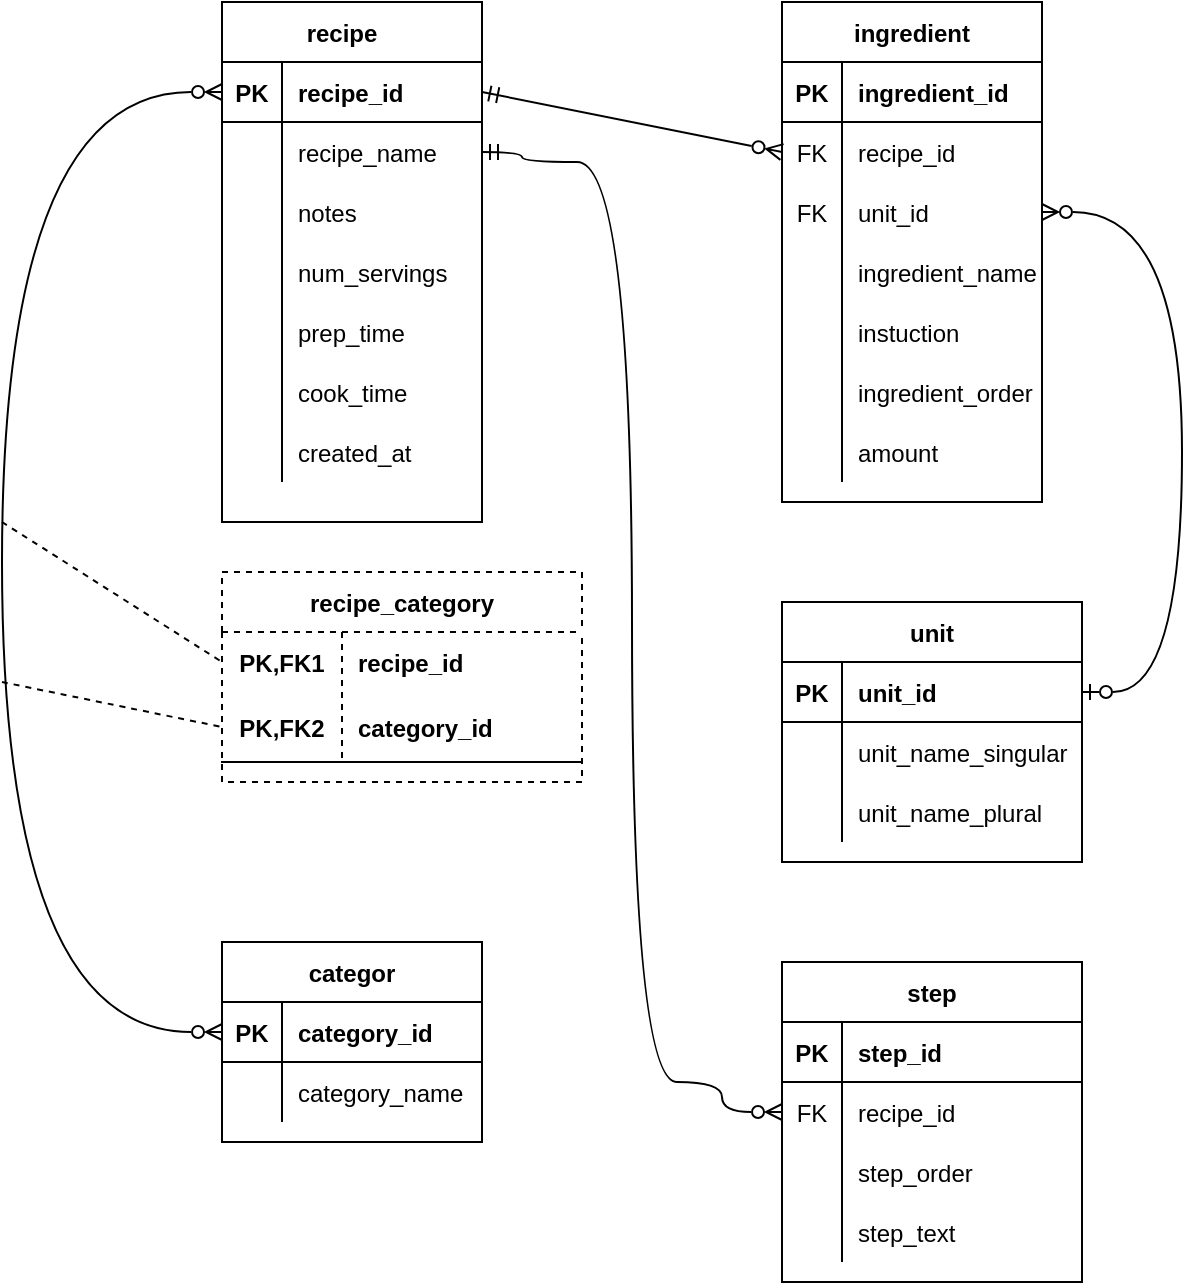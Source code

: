 <mxfile version="20.3.0" type="device"><diagram id="dU0lxARZVazxRsTXOia1" name="Page-1"><mxGraphModel dx="1038" dy="641" grid="1" gridSize="10" guides="1" tooltips="1" connect="1" arrows="1" fold="1" page="1" pageScale="1" pageWidth="850" pageHeight="1100" math="0" shadow="0"><root><mxCell id="0"/><mxCell id="1" parent="0"/><mxCell id="MQSesI9FC2QJGYyDZC7R-1" value="recipe   " style="shape=table;startSize=30;container=1;collapsible=1;childLayout=tableLayout;fixedRows=1;rowLines=0;fontStyle=1;align=center;resizeLast=1;" vertex="1" parent="1"><mxGeometry x="180" y="80" width="130" height="260" as="geometry"/></mxCell><mxCell id="MQSesI9FC2QJGYyDZC7R-2" value="" style="shape=tableRow;horizontal=0;startSize=0;swimlaneHead=0;swimlaneBody=0;fillColor=none;collapsible=0;dropTarget=0;points=[[0,0.5],[1,0.5]];portConstraint=eastwest;top=0;left=0;right=0;bottom=1;" vertex="1" parent="MQSesI9FC2QJGYyDZC7R-1"><mxGeometry y="30" width="130" height="30" as="geometry"/></mxCell><mxCell id="MQSesI9FC2QJGYyDZC7R-3" value="PK" style="shape=partialRectangle;connectable=0;fillColor=none;top=0;left=0;bottom=0;right=0;fontStyle=1;overflow=hidden;" vertex="1" parent="MQSesI9FC2QJGYyDZC7R-2"><mxGeometry width="30" height="30" as="geometry"><mxRectangle width="30" height="30" as="alternateBounds"/></mxGeometry></mxCell><mxCell id="MQSesI9FC2QJGYyDZC7R-4" value="recipe_id" style="shape=partialRectangle;connectable=0;fillColor=none;top=0;left=0;bottom=0;right=0;align=left;spacingLeft=6;fontStyle=1;overflow=hidden;" vertex="1" parent="MQSesI9FC2QJGYyDZC7R-2"><mxGeometry x="30" width="100" height="30" as="geometry"><mxRectangle width="100" height="30" as="alternateBounds"/></mxGeometry></mxCell><mxCell id="MQSesI9FC2QJGYyDZC7R-5" value="" style="shape=tableRow;horizontal=0;startSize=0;swimlaneHead=0;swimlaneBody=0;fillColor=none;collapsible=0;dropTarget=0;points=[[0,0.5],[1,0.5]];portConstraint=eastwest;top=0;left=0;right=0;bottom=0;" vertex="1" parent="MQSesI9FC2QJGYyDZC7R-1"><mxGeometry y="60" width="130" height="30" as="geometry"/></mxCell><mxCell id="MQSesI9FC2QJGYyDZC7R-6" value="" style="shape=partialRectangle;connectable=0;fillColor=none;top=0;left=0;bottom=0;right=0;editable=1;overflow=hidden;" vertex="1" parent="MQSesI9FC2QJGYyDZC7R-5"><mxGeometry width="30" height="30" as="geometry"><mxRectangle width="30" height="30" as="alternateBounds"/></mxGeometry></mxCell><mxCell id="MQSesI9FC2QJGYyDZC7R-7" value="recipe_name" style="shape=partialRectangle;connectable=0;fillColor=none;top=0;left=0;bottom=0;right=0;align=left;spacingLeft=6;overflow=hidden;" vertex="1" parent="MQSesI9FC2QJGYyDZC7R-5"><mxGeometry x="30" width="100" height="30" as="geometry"><mxRectangle width="100" height="30" as="alternateBounds"/></mxGeometry></mxCell><mxCell id="MQSesI9FC2QJGYyDZC7R-8" value="" style="shape=tableRow;horizontal=0;startSize=0;swimlaneHead=0;swimlaneBody=0;fillColor=none;collapsible=0;dropTarget=0;points=[[0,0.5],[1,0.5]];portConstraint=eastwest;top=0;left=0;right=0;bottom=0;" vertex="1" parent="MQSesI9FC2QJGYyDZC7R-1"><mxGeometry y="90" width="130" height="30" as="geometry"/></mxCell><mxCell id="MQSesI9FC2QJGYyDZC7R-9" value="" style="shape=partialRectangle;connectable=0;fillColor=none;top=0;left=0;bottom=0;right=0;editable=1;overflow=hidden;" vertex="1" parent="MQSesI9FC2QJGYyDZC7R-8"><mxGeometry width="30" height="30" as="geometry"><mxRectangle width="30" height="30" as="alternateBounds"/></mxGeometry></mxCell><mxCell id="MQSesI9FC2QJGYyDZC7R-10" value="notes" style="shape=partialRectangle;connectable=0;fillColor=none;top=0;left=0;bottom=0;right=0;align=left;spacingLeft=6;overflow=hidden;" vertex="1" parent="MQSesI9FC2QJGYyDZC7R-8"><mxGeometry x="30" width="100" height="30" as="geometry"><mxRectangle width="100" height="30" as="alternateBounds"/></mxGeometry></mxCell><mxCell id="MQSesI9FC2QJGYyDZC7R-11" value="" style="shape=tableRow;horizontal=0;startSize=0;swimlaneHead=0;swimlaneBody=0;fillColor=none;collapsible=0;dropTarget=0;points=[[0,0.5],[1,0.5]];portConstraint=eastwest;top=0;left=0;right=0;bottom=0;" vertex="1" parent="MQSesI9FC2QJGYyDZC7R-1"><mxGeometry y="120" width="130" height="30" as="geometry"/></mxCell><mxCell id="MQSesI9FC2QJGYyDZC7R-12" value="" style="shape=partialRectangle;connectable=0;fillColor=none;top=0;left=0;bottom=0;right=0;editable=1;overflow=hidden;" vertex="1" parent="MQSesI9FC2QJGYyDZC7R-11"><mxGeometry width="30" height="30" as="geometry"><mxRectangle width="30" height="30" as="alternateBounds"/></mxGeometry></mxCell><mxCell id="MQSesI9FC2QJGYyDZC7R-13" value="num_servings" style="shape=partialRectangle;connectable=0;fillColor=none;top=0;left=0;bottom=0;right=0;align=left;spacingLeft=6;overflow=hidden;" vertex="1" parent="MQSesI9FC2QJGYyDZC7R-11"><mxGeometry x="30" width="100" height="30" as="geometry"><mxRectangle width="100" height="30" as="alternateBounds"/></mxGeometry></mxCell><mxCell id="MQSesI9FC2QJGYyDZC7R-14" style="shape=tableRow;horizontal=0;startSize=0;swimlaneHead=0;swimlaneBody=0;fillColor=none;collapsible=0;dropTarget=0;points=[[0,0.5],[1,0.5]];portConstraint=eastwest;top=0;left=0;right=0;bottom=0;" vertex="1" parent="MQSesI9FC2QJGYyDZC7R-1"><mxGeometry y="150" width="130" height="30" as="geometry"/></mxCell><mxCell id="MQSesI9FC2QJGYyDZC7R-15" style="shape=partialRectangle;connectable=0;fillColor=none;top=0;left=0;bottom=0;right=0;editable=1;overflow=hidden;" vertex="1" parent="MQSesI9FC2QJGYyDZC7R-14"><mxGeometry width="30" height="30" as="geometry"><mxRectangle width="30" height="30" as="alternateBounds"/></mxGeometry></mxCell><mxCell id="MQSesI9FC2QJGYyDZC7R-16" value="prep_time" style="shape=partialRectangle;connectable=0;fillColor=none;top=0;left=0;bottom=0;right=0;align=left;spacingLeft=6;overflow=hidden;" vertex="1" parent="MQSesI9FC2QJGYyDZC7R-14"><mxGeometry x="30" width="100" height="30" as="geometry"><mxRectangle width="100" height="30" as="alternateBounds"/></mxGeometry></mxCell><mxCell id="MQSesI9FC2QJGYyDZC7R-17" style="shape=tableRow;horizontal=0;startSize=0;swimlaneHead=0;swimlaneBody=0;fillColor=none;collapsible=0;dropTarget=0;points=[[0,0.5],[1,0.5]];portConstraint=eastwest;top=0;left=0;right=0;bottom=0;" vertex="1" parent="MQSesI9FC2QJGYyDZC7R-1"><mxGeometry y="180" width="130" height="30" as="geometry"/></mxCell><mxCell id="MQSesI9FC2QJGYyDZC7R-18" style="shape=partialRectangle;connectable=0;fillColor=none;top=0;left=0;bottom=0;right=0;editable=1;overflow=hidden;" vertex="1" parent="MQSesI9FC2QJGYyDZC7R-17"><mxGeometry width="30" height="30" as="geometry"><mxRectangle width="30" height="30" as="alternateBounds"/></mxGeometry></mxCell><mxCell id="MQSesI9FC2QJGYyDZC7R-19" value="cook_time" style="shape=partialRectangle;connectable=0;fillColor=none;top=0;left=0;bottom=0;right=0;align=left;spacingLeft=6;overflow=hidden;" vertex="1" parent="MQSesI9FC2QJGYyDZC7R-17"><mxGeometry x="30" width="100" height="30" as="geometry"><mxRectangle width="100" height="30" as="alternateBounds"/></mxGeometry></mxCell><mxCell id="MQSesI9FC2QJGYyDZC7R-20" style="shape=tableRow;horizontal=0;startSize=0;swimlaneHead=0;swimlaneBody=0;fillColor=none;collapsible=0;dropTarget=0;points=[[0,0.5],[1,0.5]];portConstraint=eastwest;top=0;left=0;right=0;bottom=0;" vertex="1" parent="MQSesI9FC2QJGYyDZC7R-1"><mxGeometry y="210" width="130" height="30" as="geometry"/></mxCell><mxCell id="MQSesI9FC2QJGYyDZC7R-21" style="shape=partialRectangle;connectable=0;fillColor=none;top=0;left=0;bottom=0;right=0;editable=1;overflow=hidden;" vertex="1" parent="MQSesI9FC2QJGYyDZC7R-20"><mxGeometry width="30" height="30" as="geometry"><mxRectangle width="30" height="30" as="alternateBounds"/></mxGeometry></mxCell><mxCell id="MQSesI9FC2QJGYyDZC7R-22" value="created_at" style="shape=partialRectangle;connectable=0;fillColor=none;top=0;left=0;bottom=0;right=0;align=left;spacingLeft=6;overflow=hidden;" vertex="1" parent="MQSesI9FC2QJGYyDZC7R-20"><mxGeometry x="30" width="100" height="30" as="geometry"><mxRectangle width="100" height="30" as="alternateBounds"/></mxGeometry></mxCell><mxCell id="MQSesI9FC2QJGYyDZC7R-23" value="ingredient" style="shape=table;startSize=30;container=1;collapsible=1;childLayout=tableLayout;fixedRows=1;rowLines=0;fontStyle=1;align=center;resizeLast=1;" vertex="1" parent="1"><mxGeometry x="460" y="80" width="130" height="250" as="geometry"/></mxCell><mxCell id="MQSesI9FC2QJGYyDZC7R-24" value="" style="shape=tableRow;horizontal=0;startSize=0;swimlaneHead=0;swimlaneBody=0;fillColor=none;collapsible=0;dropTarget=0;points=[[0,0.5],[1,0.5]];portConstraint=eastwest;top=0;left=0;right=0;bottom=1;" vertex="1" parent="MQSesI9FC2QJGYyDZC7R-23"><mxGeometry y="30" width="130" height="30" as="geometry"/></mxCell><mxCell id="MQSesI9FC2QJGYyDZC7R-25" value="PK" style="shape=partialRectangle;connectable=0;fillColor=none;top=0;left=0;bottom=0;right=0;fontStyle=1;overflow=hidden;" vertex="1" parent="MQSesI9FC2QJGYyDZC7R-24"><mxGeometry width="30" height="30" as="geometry"><mxRectangle width="30" height="30" as="alternateBounds"/></mxGeometry></mxCell><mxCell id="MQSesI9FC2QJGYyDZC7R-26" value="ingredient_id" style="shape=partialRectangle;connectable=0;fillColor=none;top=0;left=0;bottom=0;right=0;align=left;spacingLeft=6;fontStyle=1;overflow=hidden;" vertex="1" parent="MQSesI9FC2QJGYyDZC7R-24"><mxGeometry x="30" width="100" height="30" as="geometry"><mxRectangle width="100" height="30" as="alternateBounds"/></mxGeometry></mxCell><mxCell id="MQSesI9FC2QJGYyDZC7R-27" value="" style="shape=tableRow;horizontal=0;startSize=0;swimlaneHead=0;swimlaneBody=0;fillColor=none;collapsible=0;dropTarget=0;points=[[0,0.5],[1,0.5]];portConstraint=eastwest;top=0;left=0;right=0;bottom=0;" vertex="1" parent="MQSesI9FC2QJGYyDZC7R-23"><mxGeometry y="60" width="130" height="30" as="geometry"/></mxCell><mxCell id="MQSesI9FC2QJGYyDZC7R-28" value="FK" style="shape=partialRectangle;connectable=0;fillColor=none;top=0;left=0;bottom=0;right=0;editable=1;overflow=hidden;" vertex="1" parent="MQSesI9FC2QJGYyDZC7R-27"><mxGeometry width="30" height="30" as="geometry"><mxRectangle width="30" height="30" as="alternateBounds"/></mxGeometry></mxCell><mxCell id="MQSesI9FC2QJGYyDZC7R-29" value="recipe_id" style="shape=partialRectangle;connectable=0;fillColor=none;top=0;left=0;bottom=0;right=0;align=left;spacingLeft=6;overflow=hidden;" vertex="1" parent="MQSesI9FC2QJGYyDZC7R-27"><mxGeometry x="30" width="100" height="30" as="geometry"><mxRectangle width="100" height="30" as="alternateBounds"/></mxGeometry></mxCell><mxCell id="MQSesI9FC2QJGYyDZC7R-30" value="" style="shape=tableRow;horizontal=0;startSize=0;swimlaneHead=0;swimlaneBody=0;fillColor=none;collapsible=0;dropTarget=0;points=[[0,0.5],[1,0.5]];portConstraint=eastwest;top=0;left=0;right=0;bottom=0;" vertex="1" parent="MQSesI9FC2QJGYyDZC7R-23"><mxGeometry y="90" width="130" height="30" as="geometry"/></mxCell><mxCell id="MQSesI9FC2QJGYyDZC7R-31" value="FK" style="shape=partialRectangle;connectable=0;fillColor=none;top=0;left=0;bottom=0;right=0;editable=1;overflow=hidden;" vertex="1" parent="MQSesI9FC2QJGYyDZC7R-30"><mxGeometry width="30" height="30" as="geometry"><mxRectangle width="30" height="30" as="alternateBounds"/></mxGeometry></mxCell><mxCell id="MQSesI9FC2QJGYyDZC7R-32" value="unit_id" style="shape=partialRectangle;connectable=0;fillColor=none;top=0;left=0;bottom=0;right=0;align=left;spacingLeft=6;overflow=hidden;" vertex="1" parent="MQSesI9FC2QJGYyDZC7R-30"><mxGeometry x="30" width="100" height="30" as="geometry"><mxRectangle width="100" height="30" as="alternateBounds"/></mxGeometry></mxCell><mxCell id="MQSesI9FC2QJGYyDZC7R-33" value="" style="shape=tableRow;horizontal=0;startSize=0;swimlaneHead=0;swimlaneBody=0;fillColor=none;collapsible=0;dropTarget=0;points=[[0,0.5],[1,0.5]];portConstraint=eastwest;top=0;left=0;right=0;bottom=0;" vertex="1" parent="MQSesI9FC2QJGYyDZC7R-23"><mxGeometry y="120" width="130" height="30" as="geometry"/></mxCell><mxCell id="MQSesI9FC2QJGYyDZC7R-34" value="" style="shape=partialRectangle;connectable=0;fillColor=none;top=0;left=0;bottom=0;right=0;editable=1;overflow=hidden;" vertex="1" parent="MQSesI9FC2QJGYyDZC7R-33"><mxGeometry width="30" height="30" as="geometry"><mxRectangle width="30" height="30" as="alternateBounds"/></mxGeometry></mxCell><mxCell id="MQSesI9FC2QJGYyDZC7R-35" value="ingredient_name" style="shape=partialRectangle;connectable=0;fillColor=none;top=0;left=0;bottom=0;right=0;align=left;spacingLeft=6;overflow=hidden;" vertex="1" parent="MQSesI9FC2QJGYyDZC7R-33"><mxGeometry x="30" width="100" height="30" as="geometry"><mxRectangle width="100" height="30" as="alternateBounds"/></mxGeometry></mxCell><mxCell id="MQSesI9FC2QJGYyDZC7R-42" style="shape=tableRow;horizontal=0;startSize=0;swimlaneHead=0;swimlaneBody=0;fillColor=none;collapsible=0;dropTarget=0;points=[[0,0.5],[1,0.5]];portConstraint=eastwest;top=0;left=0;right=0;bottom=0;" vertex="1" parent="MQSesI9FC2QJGYyDZC7R-23"><mxGeometry y="150" width="130" height="30" as="geometry"/></mxCell><mxCell id="MQSesI9FC2QJGYyDZC7R-43" style="shape=partialRectangle;connectable=0;fillColor=none;top=0;left=0;bottom=0;right=0;editable=1;overflow=hidden;" vertex="1" parent="MQSesI9FC2QJGYyDZC7R-42"><mxGeometry width="30" height="30" as="geometry"><mxRectangle width="30" height="30" as="alternateBounds"/></mxGeometry></mxCell><mxCell id="MQSesI9FC2QJGYyDZC7R-44" value="instuction" style="shape=partialRectangle;connectable=0;fillColor=none;top=0;left=0;bottom=0;right=0;align=left;spacingLeft=6;overflow=hidden;" vertex="1" parent="MQSesI9FC2QJGYyDZC7R-42"><mxGeometry x="30" width="100" height="30" as="geometry"><mxRectangle width="100" height="30" as="alternateBounds"/></mxGeometry></mxCell><mxCell id="MQSesI9FC2QJGYyDZC7R-39" style="shape=tableRow;horizontal=0;startSize=0;swimlaneHead=0;swimlaneBody=0;fillColor=none;collapsible=0;dropTarget=0;points=[[0,0.5],[1,0.5]];portConstraint=eastwest;top=0;left=0;right=0;bottom=0;" vertex="1" parent="MQSesI9FC2QJGYyDZC7R-23"><mxGeometry y="180" width="130" height="30" as="geometry"/></mxCell><mxCell id="MQSesI9FC2QJGYyDZC7R-40" style="shape=partialRectangle;connectable=0;fillColor=none;top=0;left=0;bottom=0;right=0;editable=1;overflow=hidden;" vertex="1" parent="MQSesI9FC2QJGYyDZC7R-39"><mxGeometry width="30" height="30" as="geometry"><mxRectangle width="30" height="30" as="alternateBounds"/></mxGeometry></mxCell><mxCell id="MQSesI9FC2QJGYyDZC7R-41" value="ingredient_order" style="shape=partialRectangle;connectable=0;fillColor=none;top=0;left=0;bottom=0;right=0;align=left;spacingLeft=6;overflow=hidden;" vertex="1" parent="MQSesI9FC2QJGYyDZC7R-39"><mxGeometry x="30" width="100" height="30" as="geometry"><mxRectangle width="100" height="30" as="alternateBounds"/></mxGeometry></mxCell><mxCell id="MQSesI9FC2QJGYyDZC7R-36" style="shape=tableRow;horizontal=0;startSize=0;swimlaneHead=0;swimlaneBody=0;fillColor=none;collapsible=0;dropTarget=0;points=[[0,0.5],[1,0.5]];portConstraint=eastwest;top=0;left=0;right=0;bottom=0;" vertex="1" parent="MQSesI9FC2QJGYyDZC7R-23"><mxGeometry y="210" width="130" height="30" as="geometry"/></mxCell><mxCell id="MQSesI9FC2QJGYyDZC7R-37" style="shape=partialRectangle;connectable=0;fillColor=none;top=0;left=0;bottom=0;right=0;editable=1;overflow=hidden;" vertex="1" parent="MQSesI9FC2QJGYyDZC7R-36"><mxGeometry width="30" height="30" as="geometry"><mxRectangle width="30" height="30" as="alternateBounds"/></mxGeometry></mxCell><mxCell id="MQSesI9FC2QJGYyDZC7R-38" value="amount" style="shape=partialRectangle;connectable=0;fillColor=none;top=0;left=0;bottom=0;right=0;align=left;spacingLeft=6;overflow=hidden;" vertex="1" parent="MQSesI9FC2QJGYyDZC7R-36"><mxGeometry x="30" width="100" height="30" as="geometry"><mxRectangle width="100" height="30" as="alternateBounds"/></mxGeometry></mxCell><mxCell id="MQSesI9FC2QJGYyDZC7R-45" value="unit" style="shape=table;startSize=30;container=1;collapsible=1;childLayout=tableLayout;fixedRows=1;rowLines=0;fontStyle=1;align=center;resizeLast=1;" vertex="1" parent="1"><mxGeometry x="460" y="380" width="150" height="130" as="geometry"/></mxCell><mxCell id="MQSesI9FC2QJGYyDZC7R-46" value="" style="shape=tableRow;horizontal=0;startSize=0;swimlaneHead=0;swimlaneBody=0;fillColor=none;collapsible=0;dropTarget=0;points=[[0,0.5],[1,0.5]];portConstraint=eastwest;top=0;left=0;right=0;bottom=1;" vertex="1" parent="MQSesI9FC2QJGYyDZC7R-45"><mxGeometry y="30" width="150" height="30" as="geometry"/></mxCell><mxCell id="MQSesI9FC2QJGYyDZC7R-47" value="PK" style="shape=partialRectangle;connectable=0;fillColor=none;top=0;left=0;bottom=0;right=0;fontStyle=1;overflow=hidden;" vertex="1" parent="MQSesI9FC2QJGYyDZC7R-46"><mxGeometry width="30" height="30" as="geometry"><mxRectangle width="30" height="30" as="alternateBounds"/></mxGeometry></mxCell><mxCell id="MQSesI9FC2QJGYyDZC7R-48" value="unit_id" style="shape=partialRectangle;connectable=0;fillColor=none;top=0;left=0;bottom=0;right=0;align=left;spacingLeft=6;fontStyle=1;overflow=hidden;" vertex="1" parent="MQSesI9FC2QJGYyDZC7R-46"><mxGeometry x="30" width="120" height="30" as="geometry"><mxRectangle width="120" height="30" as="alternateBounds"/></mxGeometry></mxCell><mxCell id="MQSesI9FC2QJGYyDZC7R-49" value="" style="shape=tableRow;horizontal=0;startSize=0;swimlaneHead=0;swimlaneBody=0;fillColor=none;collapsible=0;dropTarget=0;points=[[0,0.5],[1,0.5]];portConstraint=eastwest;top=0;left=0;right=0;bottom=0;" vertex="1" parent="MQSesI9FC2QJGYyDZC7R-45"><mxGeometry y="60" width="150" height="30" as="geometry"/></mxCell><mxCell id="MQSesI9FC2QJGYyDZC7R-50" value="" style="shape=partialRectangle;connectable=0;fillColor=none;top=0;left=0;bottom=0;right=0;editable=1;overflow=hidden;" vertex="1" parent="MQSesI9FC2QJGYyDZC7R-49"><mxGeometry width="30" height="30" as="geometry"><mxRectangle width="30" height="30" as="alternateBounds"/></mxGeometry></mxCell><mxCell id="MQSesI9FC2QJGYyDZC7R-51" value="unit_name_singular" style="shape=partialRectangle;connectable=0;fillColor=none;top=0;left=0;bottom=0;right=0;align=left;spacingLeft=6;overflow=hidden;" vertex="1" parent="MQSesI9FC2QJGYyDZC7R-49"><mxGeometry x="30" width="120" height="30" as="geometry"><mxRectangle width="120" height="30" as="alternateBounds"/></mxGeometry></mxCell><mxCell id="MQSesI9FC2QJGYyDZC7R-52" value="" style="shape=tableRow;horizontal=0;startSize=0;swimlaneHead=0;swimlaneBody=0;fillColor=none;collapsible=0;dropTarget=0;points=[[0,0.5],[1,0.5]];portConstraint=eastwest;top=0;left=0;right=0;bottom=0;" vertex="1" parent="MQSesI9FC2QJGYyDZC7R-45"><mxGeometry y="90" width="150" height="30" as="geometry"/></mxCell><mxCell id="MQSesI9FC2QJGYyDZC7R-53" value="" style="shape=partialRectangle;connectable=0;fillColor=none;top=0;left=0;bottom=0;right=0;editable=1;overflow=hidden;" vertex="1" parent="MQSesI9FC2QJGYyDZC7R-52"><mxGeometry width="30" height="30" as="geometry"><mxRectangle width="30" height="30" as="alternateBounds"/></mxGeometry></mxCell><mxCell id="MQSesI9FC2QJGYyDZC7R-54" value="unit_name_plural" style="shape=partialRectangle;connectable=0;fillColor=none;top=0;left=0;bottom=0;right=0;align=left;spacingLeft=6;overflow=hidden;" vertex="1" parent="MQSesI9FC2QJGYyDZC7R-52"><mxGeometry x="30" width="120" height="30" as="geometry"><mxRectangle width="120" height="30" as="alternateBounds"/></mxGeometry></mxCell><mxCell id="MQSesI9FC2QJGYyDZC7R-58" value="step" style="shape=table;startSize=30;container=1;collapsible=1;childLayout=tableLayout;fixedRows=1;rowLines=0;fontStyle=1;align=center;resizeLast=1;" vertex="1" parent="1"><mxGeometry x="460" y="560" width="150" height="160" as="geometry"/></mxCell><mxCell id="MQSesI9FC2QJGYyDZC7R-59" value="" style="shape=tableRow;horizontal=0;startSize=0;swimlaneHead=0;swimlaneBody=0;fillColor=none;collapsible=0;dropTarget=0;points=[[0,0.5],[1,0.5]];portConstraint=eastwest;top=0;left=0;right=0;bottom=1;" vertex="1" parent="MQSesI9FC2QJGYyDZC7R-58"><mxGeometry y="30" width="150" height="30" as="geometry"/></mxCell><mxCell id="MQSesI9FC2QJGYyDZC7R-60" value="PK" style="shape=partialRectangle;connectable=0;fillColor=none;top=0;left=0;bottom=0;right=0;fontStyle=1;overflow=hidden;" vertex="1" parent="MQSesI9FC2QJGYyDZC7R-59"><mxGeometry width="30" height="30" as="geometry"><mxRectangle width="30" height="30" as="alternateBounds"/></mxGeometry></mxCell><mxCell id="MQSesI9FC2QJGYyDZC7R-61" value="step_id" style="shape=partialRectangle;connectable=0;fillColor=none;top=0;left=0;bottom=0;right=0;align=left;spacingLeft=6;fontStyle=1;overflow=hidden;" vertex="1" parent="MQSesI9FC2QJGYyDZC7R-59"><mxGeometry x="30" width="120" height="30" as="geometry"><mxRectangle width="120" height="30" as="alternateBounds"/></mxGeometry></mxCell><mxCell id="MQSesI9FC2QJGYyDZC7R-62" value="" style="shape=tableRow;horizontal=0;startSize=0;swimlaneHead=0;swimlaneBody=0;fillColor=none;collapsible=0;dropTarget=0;points=[[0,0.5],[1,0.5]];portConstraint=eastwest;top=0;left=0;right=0;bottom=0;" vertex="1" parent="MQSesI9FC2QJGYyDZC7R-58"><mxGeometry y="60" width="150" height="30" as="geometry"/></mxCell><mxCell id="MQSesI9FC2QJGYyDZC7R-63" value="FK" style="shape=partialRectangle;connectable=0;fillColor=none;top=0;left=0;bottom=0;right=0;editable=1;overflow=hidden;" vertex="1" parent="MQSesI9FC2QJGYyDZC7R-62"><mxGeometry width="30" height="30" as="geometry"><mxRectangle width="30" height="30" as="alternateBounds"/></mxGeometry></mxCell><mxCell id="MQSesI9FC2QJGYyDZC7R-64" value="recipe_id" style="shape=partialRectangle;connectable=0;fillColor=none;top=0;left=0;bottom=0;right=0;align=left;spacingLeft=6;overflow=hidden;" vertex="1" parent="MQSesI9FC2QJGYyDZC7R-62"><mxGeometry x="30" width="120" height="30" as="geometry"><mxRectangle width="120" height="30" as="alternateBounds"/></mxGeometry></mxCell><mxCell id="MQSesI9FC2QJGYyDZC7R-65" value="" style="shape=tableRow;horizontal=0;startSize=0;swimlaneHead=0;swimlaneBody=0;fillColor=none;collapsible=0;dropTarget=0;points=[[0,0.5],[1,0.5]];portConstraint=eastwest;top=0;left=0;right=0;bottom=0;" vertex="1" parent="MQSesI9FC2QJGYyDZC7R-58"><mxGeometry y="90" width="150" height="30" as="geometry"/></mxCell><mxCell id="MQSesI9FC2QJGYyDZC7R-66" value="" style="shape=partialRectangle;connectable=0;fillColor=none;top=0;left=0;bottom=0;right=0;editable=1;overflow=hidden;" vertex="1" parent="MQSesI9FC2QJGYyDZC7R-65"><mxGeometry width="30" height="30" as="geometry"><mxRectangle width="30" height="30" as="alternateBounds"/></mxGeometry></mxCell><mxCell id="MQSesI9FC2QJGYyDZC7R-67" value="step_order" style="shape=partialRectangle;connectable=0;fillColor=none;top=0;left=0;bottom=0;right=0;align=left;spacingLeft=6;overflow=hidden;" vertex="1" parent="MQSesI9FC2QJGYyDZC7R-65"><mxGeometry x="30" width="120" height="30" as="geometry"><mxRectangle width="120" height="30" as="alternateBounds"/></mxGeometry></mxCell><mxCell id="MQSesI9FC2QJGYyDZC7R-68" value="" style="shape=tableRow;horizontal=0;startSize=0;swimlaneHead=0;swimlaneBody=0;fillColor=none;collapsible=0;dropTarget=0;points=[[0,0.5],[1,0.5]];portConstraint=eastwest;top=0;left=0;right=0;bottom=0;" vertex="1" parent="MQSesI9FC2QJGYyDZC7R-58"><mxGeometry y="120" width="150" height="30" as="geometry"/></mxCell><mxCell id="MQSesI9FC2QJGYyDZC7R-69" value="" style="shape=partialRectangle;connectable=0;fillColor=none;top=0;left=0;bottom=0;right=0;editable=1;overflow=hidden;" vertex="1" parent="MQSesI9FC2QJGYyDZC7R-68"><mxGeometry width="30" height="30" as="geometry"><mxRectangle width="30" height="30" as="alternateBounds"/></mxGeometry></mxCell><mxCell id="MQSesI9FC2QJGYyDZC7R-70" value="step_text" style="shape=partialRectangle;connectable=0;fillColor=none;top=0;left=0;bottom=0;right=0;align=left;spacingLeft=6;overflow=hidden;" vertex="1" parent="MQSesI9FC2QJGYyDZC7R-68"><mxGeometry x="30" width="120" height="30" as="geometry"><mxRectangle width="120" height="30" as="alternateBounds"/></mxGeometry></mxCell><mxCell id="MQSesI9FC2QJGYyDZC7R-71" value="categor" style="shape=table;startSize=30;container=1;collapsible=1;childLayout=tableLayout;fixedRows=1;rowLines=0;fontStyle=1;align=center;resizeLast=1;" vertex="1" parent="1"><mxGeometry x="180" y="550" width="130" height="100" as="geometry"/></mxCell><mxCell id="MQSesI9FC2QJGYyDZC7R-72" value="" style="shape=tableRow;horizontal=0;startSize=0;swimlaneHead=0;swimlaneBody=0;fillColor=none;collapsible=0;dropTarget=0;points=[[0,0.5],[1,0.5]];portConstraint=eastwest;top=0;left=0;right=0;bottom=1;" vertex="1" parent="MQSesI9FC2QJGYyDZC7R-71"><mxGeometry y="30" width="130" height="30" as="geometry"/></mxCell><mxCell id="MQSesI9FC2QJGYyDZC7R-73" value="PK" style="shape=partialRectangle;connectable=0;fillColor=none;top=0;left=0;bottom=0;right=0;fontStyle=1;overflow=hidden;" vertex="1" parent="MQSesI9FC2QJGYyDZC7R-72"><mxGeometry width="30" height="30" as="geometry"><mxRectangle width="30" height="30" as="alternateBounds"/></mxGeometry></mxCell><mxCell id="MQSesI9FC2QJGYyDZC7R-74" value="category_id" style="shape=partialRectangle;connectable=0;fillColor=none;top=0;left=0;bottom=0;right=0;align=left;spacingLeft=6;fontStyle=1;overflow=hidden;" vertex="1" parent="MQSesI9FC2QJGYyDZC7R-72"><mxGeometry x="30" width="100" height="30" as="geometry"><mxRectangle width="100" height="30" as="alternateBounds"/></mxGeometry></mxCell><mxCell id="MQSesI9FC2QJGYyDZC7R-75" value="" style="shape=tableRow;horizontal=0;startSize=0;swimlaneHead=0;swimlaneBody=0;fillColor=none;collapsible=0;dropTarget=0;points=[[0,0.5],[1,0.5]];portConstraint=eastwest;top=0;left=0;right=0;bottom=0;" vertex="1" parent="MQSesI9FC2QJGYyDZC7R-71"><mxGeometry y="60" width="130" height="30" as="geometry"/></mxCell><mxCell id="MQSesI9FC2QJGYyDZC7R-76" value="" style="shape=partialRectangle;connectable=0;fillColor=none;top=0;left=0;bottom=0;right=0;editable=1;overflow=hidden;" vertex="1" parent="MQSesI9FC2QJGYyDZC7R-75"><mxGeometry width="30" height="30" as="geometry"><mxRectangle width="30" height="30" as="alternateBounds"/></mxGeometry></mxCell><mxCell id="MQSesI9FC2QJGYyDZC7R-77" value="category_name" style="shape=partialRectangle;connectable=0;fillColor=none;top=0;left=0;bottom=0;right=0;align=left;spacingLeft=6;overflow=hidden;" vertex="1" parent="MQSesI9FC2QJGYyDZC7R-75"><mxGeometry x="30" width="100" height="30" as="geometry"><mxRectangle width="100" height="30" as="alternateBounds"/></mxGeometry></mxCell><mxCell id="MQSesI9FC2QJGYyDZC7R-97" value="recipe_category" style="shape=table;startSize=30;container=1;collapsible=1;childLayout=tableLayout;fixedRows=1;rowLines=0;fontStyle=1;align=center;resizeLast=1;dashed=1;" vertex="1" parent="1"><mxGeometry x="180" y="365" width="180" height="105" as="geometry"/></mxCell><mxCell id="MQSesI9FC2QJGYyDZC7R-98" value="" style="shape=tableRow;horizontal=0;startSize=0;swimlaneHead=0;swimlaneBody=0;fillColor=none;collapsible=0;dropTarget=0;points=[[0,0.5],[1,0.5]];portConstraint=eastwest;top=0;left=0;right=0;bottom=0;" vertex="1" parent="MQSesI9FC2QJGYyDZC7R-97"><mxGeometry y="30" width="180" height="30" as="geometry"/></mxCell><mxCell id="MQSesI9FC2QJGYyDZC7R-99" value="PK,FK1" style="shape=partialRectangle;connectable=0;fillColor=none;top=0;left=0;bottom=0;right=0;fontStyle=1;overflow=hidden;" vertex="1" parent="MQSesI9FC2QJGYyDZC7R-98"><mxGeometry width="60" height="30" as="geometry"><mxRectangle width="60" height="30" as="alternateBounds"/></mxGeometry></mxCell><mxCell id="MQSesI9FC2QJGYyDZC7R-100" value="recipe_id" style="shape=partialRectangle;connectable=0;fillColor=none;top=0;left=0;bottom=0;right=0;align=left;spacingLeft=6;fontStyle=1;overflow=hidden;" vertex="1" parent="MQSesI9FC2QJGYyDZC7R-98"><mxGeometry x="60" width="120" height="30" as="geometry"><mxRectangle width="120" height="30" as="alternateBounds"/></mxGeometry></mxCell><mxCell id="MQSesI9FC2QJGYyDZC7R-101" value="" style="shape=tableRow;horizontal=0;startSize=0;swimlaneHead=0;swimlaneBody=0;fillColor=none;collapsible=0;dropTarget=0;points=[[0,0.5],[1,0.5]];portConstraint=eastwest;top=0;left=0;right=0;bottom=1;" vertex="1" parent="MQSesI9FC2QJGYyDZC7R-97"><mxGeometry y="60" width="180" height="35" as="geometry"/></mxCell><mxCell id="MQSesI9FC2QJGYyDZC7R-102" value="PK,FK2" style="shape=partialRectangle;connectable=0;fillColor=none;top=0;left=0;bottom=0;right=0;fontStyle=1;overflow=hidden;" vertex="1" parent="MQSesI9FC2QJGYyDZC7R-101"><mxGeometry width="60" height="35" as="geometry"><mxRectangle width="60" height="35" as="alternateBounds"/></mxGeometry></mxCell><mxCell id="MQSesI9FC2QJGYyDZC7R-103" value="category_id" style="shape=partialRectangle;connectable=0;fillColor=none;top=0;left=0;bottom=0;right=0;align=left;spacingLeft=6;fontStyle=1;overflow=hidden;" vertex="1" parent="MQSesI9FC2QJGYyDZC7R-101"><mxGeometry x="60" width="120" height="35" as="geometry"><mxRectangle width="120" height="35" as="alternateBounds"/></mxGeometry></mxCell><mxCell id="MQSesI9FC2QJGYyDZC7R-111" value="" style="endArrow=ERzeroToMany;html=1;rounded=0;exitX=1;exitY=0.5;exitDx=0;exitDy=0;entryX=0;entryY=0.5;entryDx=0;entryDy=0;startArrow=ERmandOne;startFill=0;endFill=0;" edge="1" parent="1" source="MQSesI9FC2QJGYyDZC7R-2" target="MQSesI9FC2QJGYyDZC7R-27"><mxGeometry relative="1" as="geometry"><mxPoint x="340" y="400" as="sourcePoint"/><mxPoint x="500" y="400" as="targetPoint"/></mxGeometry></mxCell><mxCell id="MQSesI9FC2QJGYyDZC7R-113" value="" style="endArrow=ERzeroToMany;html=1;rounded=0;entryX=0;entryY=0.5;entryDx=0;entryDy=0;exitX=0;exitY=0.5;exitDx=0;exitDy=0;edgeStyle=orthogonalEdgeStyle;curved=1;startArrow=ERzeroToMany;startFill=0;endFill=0;" edge="1" parent="1" source="MQSesI9FC2QJGYyDZC7R-72" target="MQSesI9FC2QJGYyDZC7R-2"><mxGeometry relative="1" as="geometry"><mxPoint y="170" as="sourcePoint"/><mxPoint x="160" y="170" as="targetPoint"/><Array as="points"><mxPoint x="70" y="595"/><mxPoint x="70" y="125"/></Array></mxGeometry></mxCell><mxCell id="MQSesI9FC2QJGYyDZC7R-115" value="" style="endArrow=ERzeroToMany;html=1;rounded=0;curved=1;elbow=vertical;exitX=1;exitY=0.5;exitDx=0;exitDy=0;entryX=0;entryY=0.5;entryDx=0;entryDy=0;startArrow=ERmandOne;startFill=0;endFill=0;edgeStyle=orthogonalEdgeStyle;" edge="1" parent="1" source="MQSesI9FC2QJGYyDZC7R-5" target="MQSesI9FC2QJGYyDZC7R-62"><mxGeometry relative="1" as="geometry"><mxPoint x="570" y="350" as="sourcePoint"/><mxPoint x="730" y="350" as="targetPoint"/><Array as="points"><mxPoint x="330" y="155"/><mxPoint x="330" y="160"/><mxPoint x="385" y="160"/><mxPoint x="385" y="620"/><mxPoint x="430" y="620"/><mxPoint x="430" y="635"/></Array></mxGeometry></mxCell><mxCell id="MQSesI9FC2QJGYyDZC7R-116" value="" style="endArrow=none;html=1;rounded=0;curved=1;elbow=vertical;entryX=0;entryY=0.5;entryDx=0;entryDy=0;dashed=1;" edge="1" parent="1" target="MQSesI9FC2QJGYyDZC7R-98"><mxGeometry relative="1" as="geometry"><mxPoint x="70" y="340" as="sourcePoint"/><mxPoint x="210" y="320" as="targetPoint"/></mxGeometry></mxCell><mxCell id="MQSesI9FC2QJGYyDZC7R-117" value="" style="endArrow=none;html=1;rounded=0;curved=1;elbow=vertical;entryX=0;entryY=0.5;entryDx=0;entryDy=0;dashed=1;" edge="1" parent="1" target="MQSesI9FC2QJGYyDZC7R-101"><mxGeometry relative="1" as="geometry"><mxPoint x="70" y="420" as="sourcePoint"/><mxPoint x="190" y="510" as="targetPoint"/></mxGeometry></mxCell><mxCell id="MQSesI9FC2QJGYyDZC7R-118" value="" style="endArrow=ERzeroToOne;html=1;rounded=0;elbow=vertical;exitX=1;exitY=0.5;exitDx=0;exitDy=0;entryX=1;entryY=0.5;entryDx=0;entryDy=0;edgeStyle=orthogonalEdgeStyle;curved=1;endFill=0;startArrow=ERzeroToMany;startFill=0;" edge="1" parent="1" source="MQSesI9FC2QJGYyDZC7R-30" target="MQSesI9FC2QJGYyDZC7R-46"><mxGeometry relative="1" as="geometry"><mxPoint x="600" y="340" as="sourcePoint"/><mxPoint x="760" y="340" as="targetPoint"/><Array as="points"><mxPoint x="660" y="185"/><mxPoint x="660" y="425"/></Array></mxGeometry></mxCell></root></mxGraphModel></diagram></mxfile>